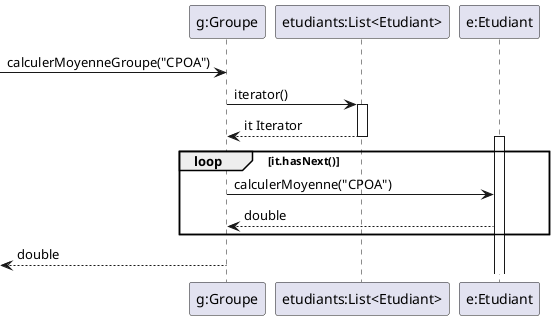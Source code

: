 @startuml
participant "g:Groupe" as g
participant "etudiants:List<Etudiant>" as e
participant "e:Etudiant" as etu

 -> g : calculerMoyenneGroupe("CPOA")
 g -> e: iterator()
 activate e
 e --> g:it Iterator
 deactivate e
 loop it.hasNext()
 activate etu
 g -> etu : calculerMoyenne("CPOA")
 etu --> g: double
 end
  <-- g : double

@enduml